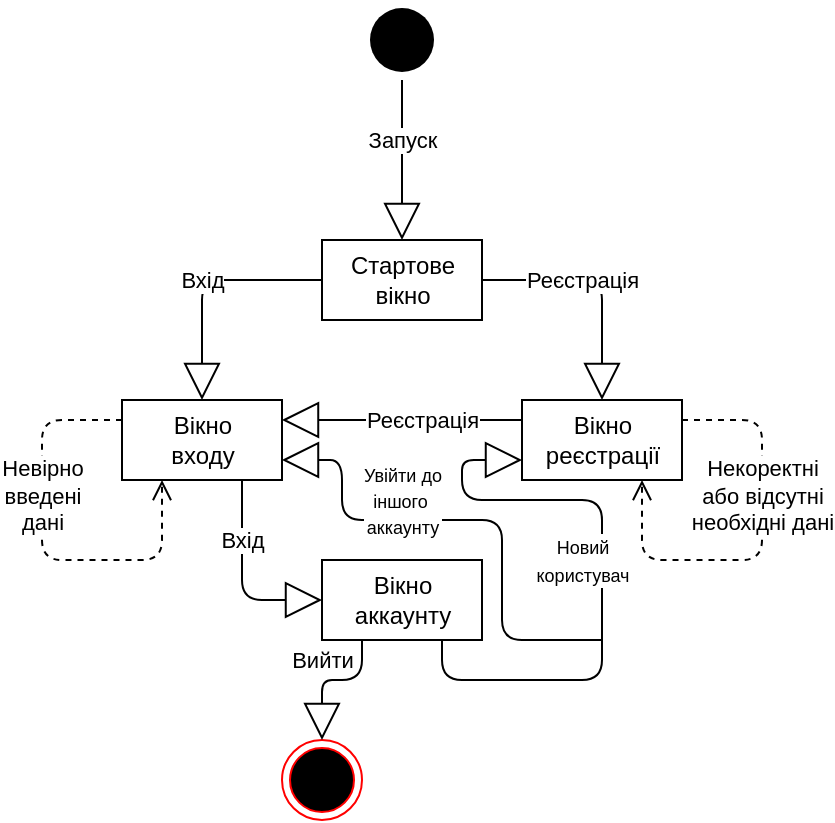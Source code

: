 <mxfile version="12.3.7" type="device" pages="1"><diagram id="ojsFmP1RW8d74yvnGmOl" name="Страница 1"><mxGraphModel dx="910" dy="69" grid="1" gridSize="10" guides="1" tooltips="1" connect="1" arrows="1" fold="1" page="1" pageScale="1" pageWidth="827" pageHeight="1169" math="0" shadow="0"><root><mxCell id="0"/><mxCell id="1" parent="0"/><mxCell id="44AlA1_DMNCTzdMvD4TF-1" value="" style="ellipse;html=1;shape=endState;fillColor=#000000;strokeColor=none;" vertex="1" parent="1"><mxGeometry x="160" y="120" width="40" height="40" as="geometry"/></mxCell><mxCell id="44AlA1_DMNCTzdMvD4TF-3" value="Запуск" style="endArrow=block;endSize=16;endFill=0;html=1;exitX=0.5;exitY=1;exitDx=0;exitDy=0;" edge="1" parent="1" source="44AlA1_DMNCTzdMvD4TF-1"><mxGeometry x="-0.25" width="160" relative="1" as="geometry"><mxPoint x="170" y="170" as="sourcePoint"/><mxPoint x="180" y="240" as="targetPoint"/><mxPoint as="offset"/></mxGeometry></mxCell><mxCell id="44AlA1_DMNCTzdMvD4TF-4" value="Стартове&lt;br&gt;вікно" style="html=1;" vertex="1" parent="1"><mxGeometry x="140" y="240" width="80" height="40" as="geometry"/></mxCell><mxCell id="44AlA1_DMNCTzdMvD4TF-6" value="Вікно&lt;br&gt;реєстрації" style="html=1;" vertex="1" parent="1"><mxGeometry x="240" y="320" width="80" height="40" as="geometry"/></mxCell><mxCell id="44AlA1_DMNCTzdMvD4TF-7" value="Вікно&lt;br&gt;входу" style="html=1;" vertex="1" parent="1"><mxGeometry x="40" y="320" width="80" height="40" as="geometry"/></mxCell><mxCell id="44AlA1_DMNCTzdMvD4TF-8" value="Вхід" style="endArrow=block;endSize=16;endFill=0;html=1;exitX=0;exitY=0.5;exitDx=0;exitDy=0;entryX=0.5;entryY=0;entryDx=0;entryDy=0;" edge="1" parent="1" source="44AlA1_DMNCTzdMvD4TF-4" target="44AlA1_DMNCTzdMvD4TF-7"><mxGeometry width="160" relative="1" as="geometry"><mxPoint x="70" y="200" as="sourcePoint"/><mxPoint x="70" y="280" as="targetPoint"/><mxPoint as="offset"/><Array as="points"><mxPoint x="80" y="260"/></Array></mxGeometry></mxCell><mxCell id="44AlA1_DMNCTzdMvD4TF-9" value="Реєстрація" style="endArrow=block;endSize=16;endFill=0;html=1;exitX=1;exitY=0.5;exitDx=0;exitDy=0;entryX=0.5;entryY=0;entryDx=0;entryDy=0;" edge="1" parent="1" source="44AlA1_DMNCTzdMvD4TF-4" target="44AlA1_DMNCTzdMvD4TF-6"><mxGeometry x="-0.167" width="160" relative="1" as="geometry"><mxPoint x="150.0" y="270" as="sourcePoint"/><mxPoint x="90.0" y="330" as="targetPoint"/><mxPoint as="offset"/><Array as="points"><mxPoint x="280" y="260"/></Array></mxGeometry></mxCell><mxCell id="44AlA1_DMNCTzdMvD4TF-11" value="Невірно&lt;br&gt;введені&lt;br&gt;дані" style="html=1;verticalAlign=bottom;endArrow=open;dashed=1;endSize=8;exitX=0;exitY=0.25;exitDx=0;exitDy=0;entryX=0.25;entryY=1;entryDx=0;entryDy=0;" edge="1" parent="1" source="44AlA1_DMNCTzdMvD4TF-7" target="44AlA1_DMNCTzdMvD4TF-7"><mxGeometry x="-0.048" relative="1" as="geometry"><mxPoint x="20" y="340" as="sourcePoint"/><mxPoint x="50" y="410" as="targetPoint"/><Array as="points"><mxPoint y="330"/><mxPoint y="370"/><mxPoint y="400"/><mxPoint x="60" y="400"/></Array><mxPoint as="offset"/></mxGeometry></mxCell><mxCell id="44AlA1_DMNCTzdMvD4TF-13" value="Вікно&lt;br&gt;аккаунту" style="html=1;" vertex="1" parent="1"><mxGeometry x="140" y="400" width="80" height="40" as="geometry"/></mxCell><mxCell id="44AlA1_DMNCTzdMvD4TF-14" value="Вхід" style="endArrow=block;endSize=16;endFill=0;html=1;exitX=0.75;exitY=1;exitDx=0;exitDy=0;entryX=0;entryY=0.5;entryDx=0;entryDy=0;" edge="1" parent="1" source="44AlA1_DMNCTzdMvD4TF-7" target="44AlA1_DMNCTzdMvD4TF-13"><mxGeometry x="-0.4" width="160" relative="1" as="geometry"><mxPoint x="130" y="400" as="sourcePoint"/><mxPoint x="70" y="460" as="targetPoint"/><mxPoint as="offset"/><Array as="points"><mxPoint x="100" y="420"/></Array></mxGeometry></mxCell><mxCell id="44AlA1_DMNCTzdMvD4TF-15" value="Некоректні&lt;br&gt;або відсутні&lt;br&gt;необхідні дані" style="html=1;verticalAlign=bottom;endArrow=open;dashed=1;endSize=8;exitX=1;exitY=0.25;exitDx=0;exitDy=0;entryX=0.75;entryY=1;entryDx=0;entryDy=0;" edge="1" parent="1" source="44AlA1_DMNCTzdMvD4TF-6" target="44AlA1_DMNCTzdMvD4TF-6"><mxGeometry x="-0.048" relative="1" as="geometry"><mxPoint x="413" y="340" as="sourcePoint"/><mxPoint x="330" y="400" as="targetPoint"/><Array as="points"><mxPoint x="360" y="330"/><mxPoint x="360" y="400"/><mxPoint x="300" y="400"/></Array><mxPoint as="offset"/></mxGeometry></mxCell><mxCell id="44AlA1_DMNCTzdMvD4TF-16" value="Реєстрація" style="endArrow=block;endSize=16;endFill=0;html=1;exitX=0;exitY=0.25;exitDx=0;exitDy=0;entryX=1;entryY=0.25;entryDx=0;entryDy=0;" edge="1" parent="1" source="44AlA1_DMNCTzdMvD4TF-6" target="44AlA1_DMNCTzdMvD4TF-7"><mxGeometry x="-0.167" width="160" relative="1" as="geometry"><mxPoint x="140" y="310" as="sourcePoint"/><mxPoint x="200" y="370" as="targetPoint"/><mxPoint as="offset"/><Array as="points"/></mxGeometry></mxCell><mxCell id="44AlA1_DMNCTzdMvD4TF-19" value="" style="ellipse;html=1;shape=endState;fillColor=#000000;strokeColor=#ff0000;" vertex="1" parent="1"><mxGeometry x="120" y="490" width="40" height="40" as="geometry"/></mxCell><mxCell id="44AlA1_DMNCTzdMvD4TF-20" value="Вийти" style="endArrow=block;endSize=16;endFill=0;html=1;exitX=0.25;exitY=1;exitDx=0;exitDy=0;entryX=0.5;entryY=0;entryDx=0;entryDy=0;" edge="1" parent="1" source="44AlA1_DMNCTzdMvD4TF-13" target="44AlA1_DMNCTzdMvD4TF-19"><mxGeometry x="0.143" y="-10" width="160" relative="1" as="geometry"><mxPoint x="170" y="490" as="sourcePoint"/><mxPoint x="230" y="550" as="targetPoint"/><mxPoint x="10" y="-10" as="offset"/><Array as="points"><mxPoint x="160" y="460"/><mxPoint x="140" y="460"/></Array></mxGeometry></mxCell><mxCell id="44AlA1_DMNCTzdMvD4TF-23" value="&lt;font style=&quot;font-size: 9px&quot;&gt;Новий&lt;br&gt;користувач&lt;/font&gt;" style="endArrow=block;endSize=16;endFill=0;html=1;entryX=0;entryY=0.75;entryDx=0;entryDy=0;exitX=0.75;exitY=1;exitDx=0;exitDy=0;" edge="1" parent="1" source="44AlA1_DMNCTzdMvD4TF-13" target="44AlA1_DMNCTzdMvD4TF-6"><mxGeometry x="0.032" y="10" width="160" relative="1" as="geometry"><mxPoint x="200" y="460" as="sourcePoint"/><mxPoint x="310" y="480" as="targetPoint"/><mxPoint as="offset"/><Array as="points"><mxPoint x="200" y="460"/><mxPoint x="280" y="460"/><mxPoint x="280" y="370"/><mxPoint x="250" y="370"/><mxPoint x="210" y="370"/><mxPoint x="210" y="350"/></Array></mxGeometry></mxCell><mxCell id="44AlA1_DMNCTzdMvD4TF-24" value="&lt;font style=&quot;font-size: 9px&quot;&gt;Увійти до&lt;br&gt;іншого&amp;nbsp;&lt;br&gt;аккаунту&lt;/font&gt;" style="endArrow=block;endSize=16;endFill=0;html=1;entryX=1;entryY=0.75;entryDx=0;entryDy=0;" edge="1" parent="1" target="44AlA1_DMNCTzdMvD4TF-7"><mxGeometry x="0.28" y="-10" width="160" relative="1" as="geometry"><mxPoint x="280" y="440" as="sourcePoint"/><mxPoint x="130" y="380" as="targetPoint"/><mxPoint as="offset"/><Array as="points"><mxPoint x="230" y="440"/><mxPoint x="230" y="380"/><mxPoint x="150" y="380"/><mxPoint x="150" y="350"/></Array></mxGeometry></mxCell></root></mxGraphModel></diagram></mxfile>